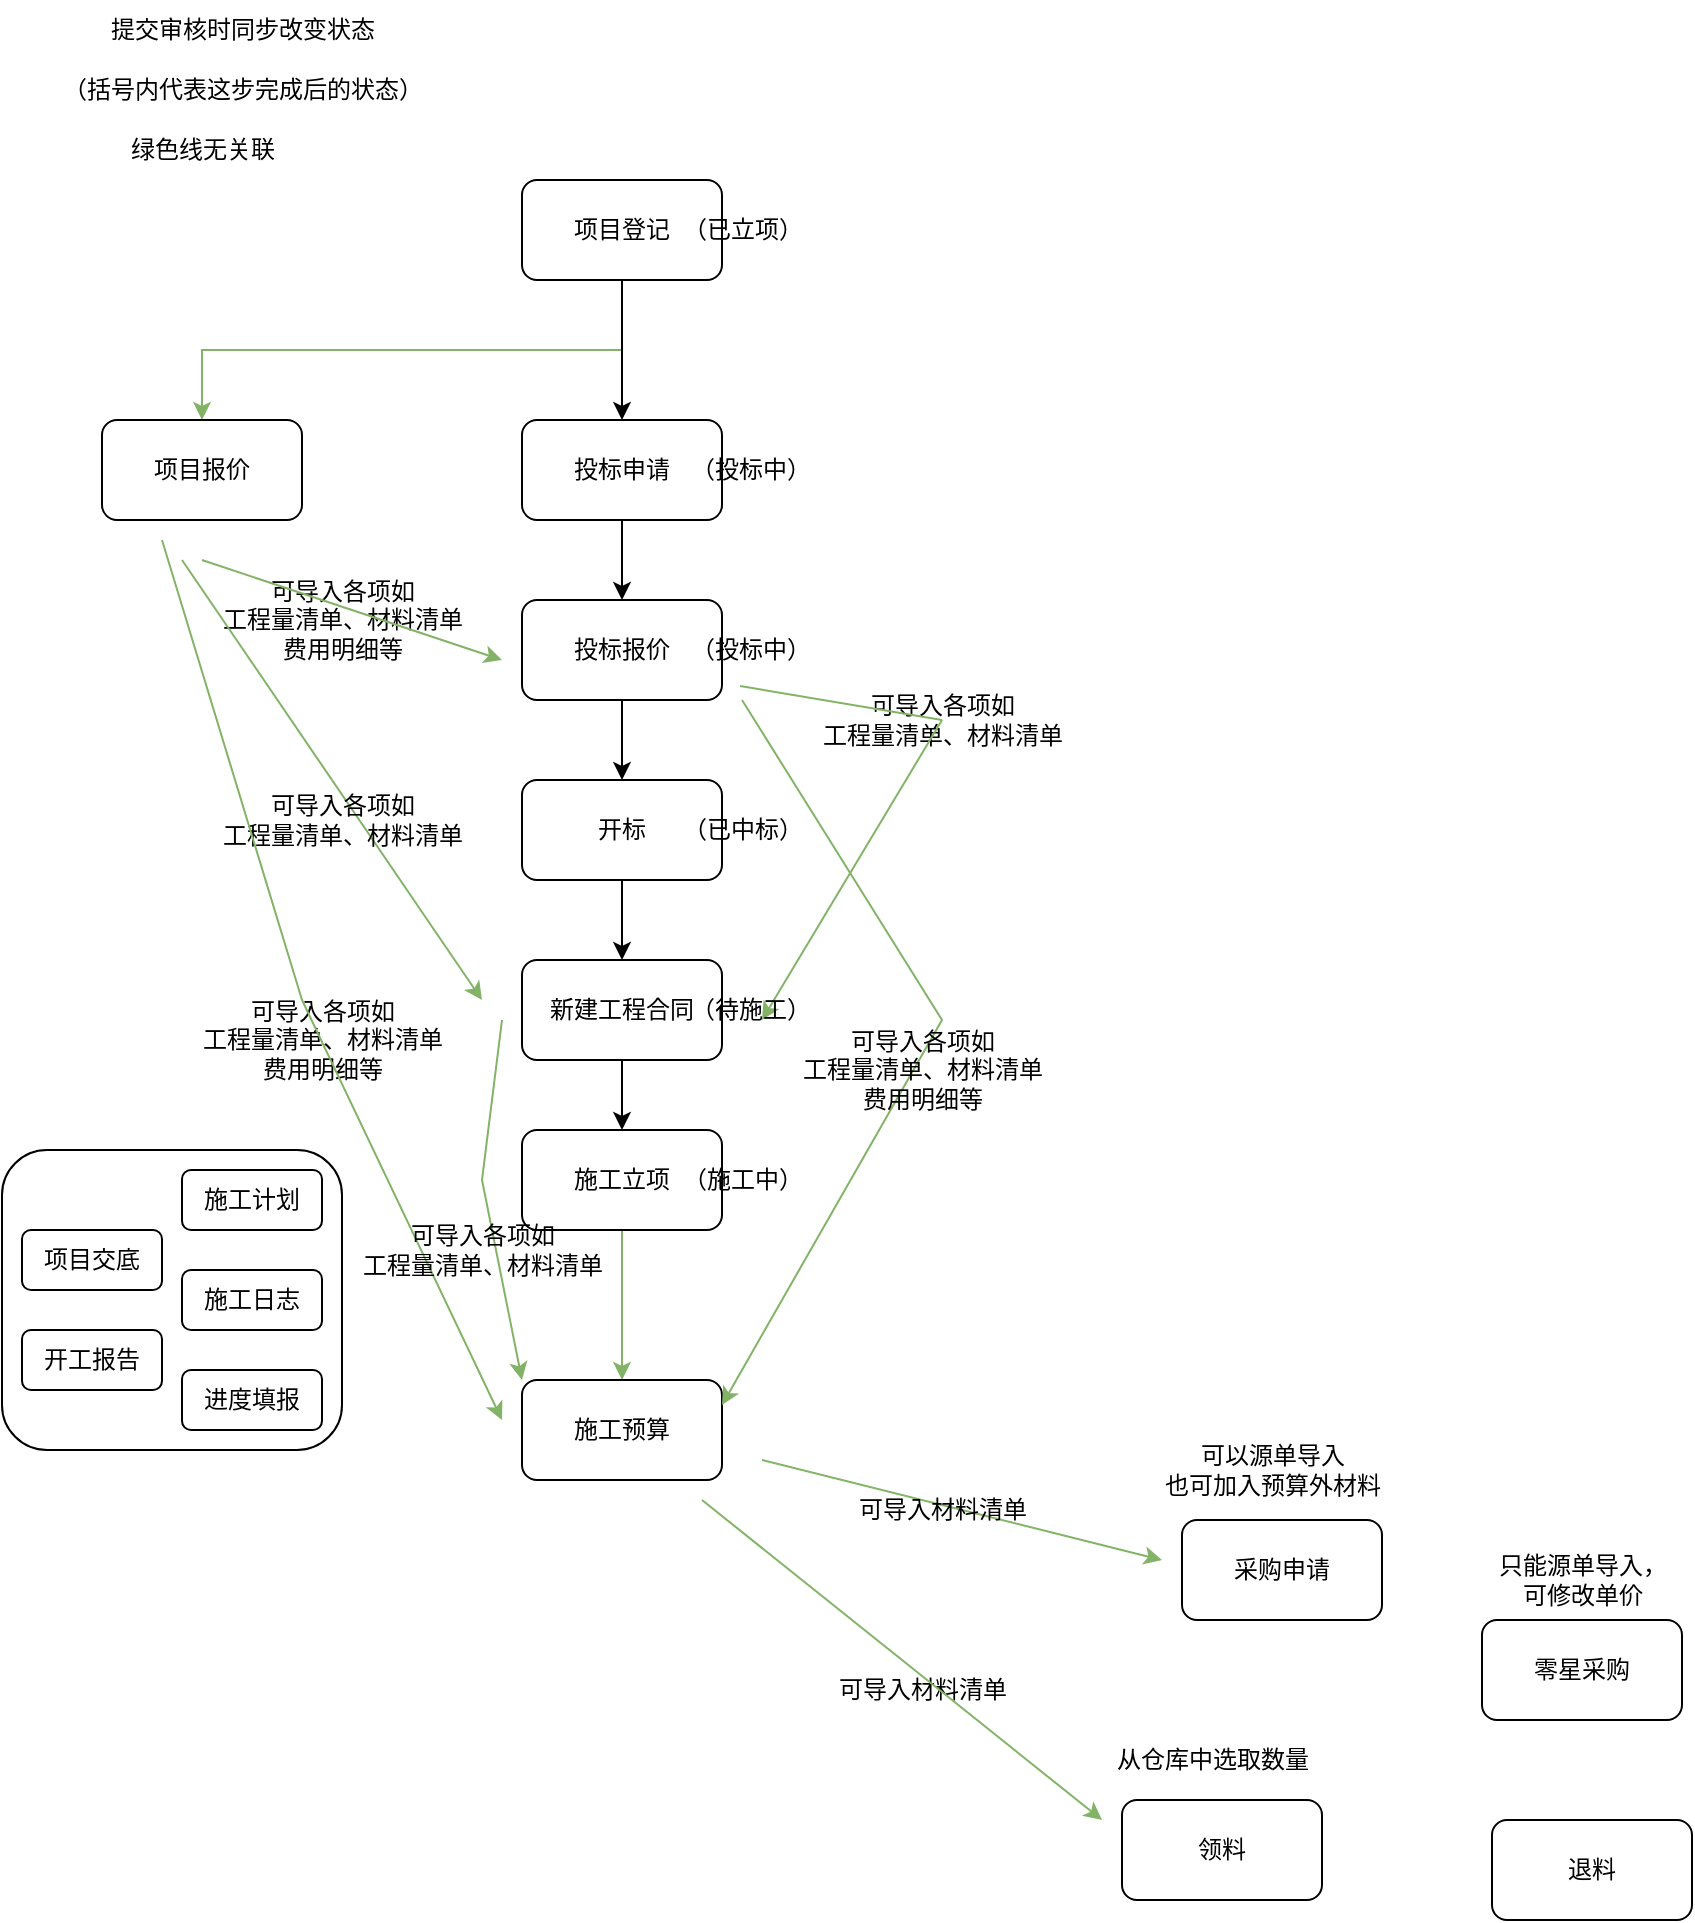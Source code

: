 <mxfile version="21.0.10" type="github">
  <diagram name="第 1 页" id="5OFcyrJHKZd2bGtqm-t-">
    <mxGraphModel dx="1544" dy="929" grid="1" gridSize="10" guides="1" tooltips="1" connect="1" arrows="1" fold="1" page="0" pageScale="1" pageWidth="2339" pageHeight="3300" background="none" math="0" shadow="0">
      <root>
        <mxCell id="0" />
        <mxCell id="1" parent="0" />
        <mxCell id="ODfmBPSqimNJBz5jPGI0-3" style="edgeStyle=orthogonalEdgeStyle;rounded=0;orthogonalLoop=1;jettySize=auto;html=1;exitX=0.5;exitY=1;exitDx=0;exitDy=0;fillColor=#d5e8d4;strokeColor=#82b366;" edge="1" parent="1" source="ODfmBPSqimNJBz5jPGI0-1" target="ODfmBPSqimNJBz5jPGI0-2">
          <mxGeometry relative="1" as="geometry" />
        </mxCell>
        <mxCell id="ODfmBPSqimNJBz5jPGI0-6" style="edgeStyle=orthogonalEdgeStyle;rounded=0;orthogonalLoop=1;jettySize=auto;html=1;" edge="1" parent="1" source="ODfmBPSqimNJBz5jPGI0-1" target="ODfmBPSqimNJBz5jPGI0-5">
          <mxGeometry relative="1" as="geometry" />
        </mxCell>
        <mxCell id="ODfmBPSqimNJBz5jPGI0-1" value="项目登记" style="rounded=1;whiteSpace=wrap;html=1;" vertex="1" parent="1">
          <mxGeometry x="260" y="110" width="100" height="50" as="geometry" />
        </mxCell>
        <mxCell id="ODfmBPSqimNJBz5jPGI0-2" value="项目报价" style="rounded=1;whiteSpace=wrap;html=1;" vertex="1" parent="1">
          <mxGeometry x="50" y="230" width="100" height="50" as="geometry" />
        </mxCell>
        <mxCell id="ODfmBPSqimNJBz5jPGI0-10" style="edgeStyle=orthogonalEdgeStyle;rounded=0;orthogonalLoop=1;jettySize=auto;html=1;entryX=0.5;entryY=0;entryDx=0;entryDy=0;" edge="1" parent="1" source="ODfmBPSqimNJBz5jPGI0-5" target="ODfmBPSqimNJBz5jPGI0-7">
          <mxGeometry relative="1" as="geometry" />
        </mxCell>
        <mxCell id="ODfmBPSqimNJBz5jPGI0-5" value="投标申请" style="rounded=1;whiteSpace=wrap;html=1;" vertex="1" parent="1">
          <mxGeometry x="260" y="230" width="100" height="50" as="geometry" />
        </mxCell>
        <mxCell id="ODfmBPSqimNJBz5jPGI0-12" style="edgeStyle=orthogonalEdgeStyle;rounded=0;orthogonalLoop=1;jettySize=auto;html=1;exitX=0.5;exitY=1;exitDx=0;exitDy=0;entryX=0.5;entryY=0;entryDx=0;entryDy=0;" edge="1" parent="1" source="ODfmBPSqimNJBz5jPGI0-7" target="ODfmBPSqimNJBz5jPGI0-11">
          <mxGeometry relative="1" as="geometry" />
        </mxCell>
        <mxCell id="ODfmBPSqimNJBz5jPGI0-7" value="投标报价" style="rounded=1;whiteSpace=wrap;html=1;" vertex="1" parent="1">
          <mxGeometry x="260" y="320" width="100" height="50" as="geometry" />
        </mxCell>
        <mxCell id="ODfmBPSqimNJBz5jPGI0-9" value="可导入各项如&lt;br&gt;工程量清单、材料清单&lt;br&gt;费用明细等" style="text;html=1;align=center;verticalAlign=middle;resizable=0;points=[];autosize=1;strokeColor=none;fillColor=none;" vertex="1" parent="1">
          <mxGeometry x="100" y="300" width="140" height="60" as="geometry" />
        </mxCell>
        <mxCell id="ODfmBPSqimNJBz5jPGI0-29" style="edgeStyle=orthogonalEdgeStyle;rounded=0;orthogonalLoop=1;jettySize=auto;html=1;exitX=0.5;exitY=1;exitDx=0;exitDy=0;" edge="1" parent="1" source="ODfmBPSqimNJBz5jPGI0-11" target="ODfmBPSqimNJBz5jPGI0-22">
          <mxGeometry relative="1" as="geometry" />
        </mxCell>
        <mxCell id="ODfmBPSqimNJBz5jPGI0-11" value="开标" style="rounded=1;whiteSpace=wrap;html=1;" vertex="1" parent="1">
          <mxGeometry x="260" y="410" width="100" height="50" as="geometry" />
        </mxCell>
        <mxCell id="ODfmBPSqimNJBz5jPGI0-13" value="（已立项）" style="text;html=1;align=center;verticalAlign=middle;resizable=0;points=[];autosize=1;strokeColor=none;fillColor=none;" vertex="1" parent="1">
          <mxGeometry x="330" y="120" width="80" height="30" as="geometry" />
        </mxCell>
        <mxCell id="ODfmBPSqimNJBz5jPGI0-15" value="（投标中）" style="text;html=1;align=center;verticalAlign=middle;resizable=0;points=[];autosize=1;strokeColor=none;fillColor=none;" vertex="1" parent="1">
          <mxGeometry x="334" y="240" width="80" height="30" as="geometry" />
        </mxCell>
        <mxCell id="ODfmBPSqimNJBz5jPGI0-16" value="（投标中）" style="text;html=1;align=center;verticalAlign=middle;resizable=0;points=[];autosize=1;strokeColor=none;fillColor=none;" vertex="1" parent="1">
          <mxGeometry x="334" y="330" width="80" height="30" as="geometry" />
        </mxCell>
        <mxCell id="ODfmBPSqimNJBz5jPGI0-17" value="提交审核时同步改变状态" style="text;html=1;align=center;verticalAlign=middle;resizable=0;points=[];autosize=1;strokeColor=none;fillColor=none;" vertex="1" parent="1">
          <mxGeometry x="40" y="20" width="160" height="30" as="geometry" />
        </mxCell>
        <mxCell id="ODfmBPSqimNJBz5jPGI0-18" value="" style="endArrow=classic;html=1;rounded=0;fillColor=#d5e8d4;strokeColor=#82b366;" edge="1" parent="1">
          <mxGeometry width="50" height="50" relative="1" as="geometry">
            <mxPoint x="100" y="300" as="sourcePoint" />
            <mxPoint x="250" y="350" as="targetPoint" />
          </mxGeometry>
        </mxCell>
        <mxCell id="ODfmBPSqimNJBz5jPGI0-19" value="（已中标）" style="text;html=1;align=center;verticalAlign=middle;resizable=0;points=[];autosize=1;strokeColor=none;fillColor=none;" vertex="1" parent="1">
          <mxGeometry x="330" y="420" width="80" height="30" as="geometry" />
        </mxCell>
        <mxCell id="ODfmBPSqimNJBz5jPGI0-20" value="（括号内代表这步完成后的状态）" style="text;html=1;align=center;verticalAlign=middle;resizable=0;points=[];autosize=1;strokeColor=none;fillColor=none;" vertex="1" parent="1">
          <mxGeometry x="20" y="50" width="200" height="30" as="geometry" />
        </mxCell>
        <mxCell id="ODfmBPSqimNJBz5jPGI0-21" value="绿色线无关联" style="text;html=1;align=center;verticalAlign=middle;resizable=0;points=[];autosize=1;strokeColor=none;fillColor=none;" vertex="1" parent="1">
          <mxGeometry x="50" y="80" width="100" height="30" as="geometry" />
        </mxCell>
        <mxCell id="ODfmBPSqimNJBz5jPGI0-35" style="edgeStyle=orthogonalEdgeStyle;rounded=0;orthogonalLoop=1;jettySize=auto;html=1;exitX=0.5;exitY=1;exitDx=0;exitDy=0;entryX=0.5;entryY=0;entryDx=0;entryDy=0;" edge="1" parent="1" source="ODfmBPSqimNJBz5jPGI0-22" target="ODfmBPSqimNJBz5jPGI0-34">
          <mxGeometry relative="1" as="geometry" />
        </mxCell>
        <mxCell id="ODfmBPSqimNJBz5jPGI0-22" value="新建工程合同" style="rounded=1;whiteSpace=wrap;html=1;" vertex="1" parent="1">
          <mxGeometry x="260" y="500" width="100" height="50" as="geometry" />
        </mxCell>
        <mxCell id="ODfmBPSqimNJBz5jPGI0-23" value="" style="endArrow=classic;html=1;rounded=0;fillColor=#d5e8d4;strokeColor=#82b366;" edge="1" parent="1">
          <mxGeometry width="50" height="50" relative="1" as="geometry">
            <mxPoint x="90" y="300" as="sourcePoint" />
            <mxPoint x="240" y="520" as="targetPoint" />
          </mxGeometry>
        </mxCell>
        <mxCell id="ODfmBPSqimNJBz5jPGI0-27" value="可导入各项如&lt;br&gt;工程量清单、材料清单" style="text;html=1;align=center;verticalAlign=middle;resizable=0;points=[];autosize=1;strokeColor=none;fillColor=none;" vertex="1" parent="1">
          <mxGeometry x="400" y="360" width="140" height="40" as="geometry" />
        </mxCell>
        <mxCell id="ODfmBPSqimNJBz5jPGI0-28" value="" style="endArrow=classic;html=1;rounded=0;fillColor=#d5e8d4;strokeColor=#82b366;" edge="1" parent="1">
          <mxGeometry width="50" height="50" relative="1" as="geometry">
            <mxPoint x="470" y="380" as="sourcePoint" />
            <mxPoint x="380" y="530" as="targetPoint" />
          </mxGeometry>
        </mxCell>
        <mxCell id="ODfmBPSqimNJBz5jPGI0-30" value="可导入各项如&lt;br&gt;工程量清单、材料清单" style="text;html=1;align=center;verticalAlign=middle;resizable=0;points=[];autosize=1;strokeColor=none;fillColor=none;" vertex="1" parent="1">
          <mxGeometry x="100" y="410" width="140" height="40" as="geometry" />
        </mxCell>
        <mxCell id="ODfmBPSqimNJBz5jPGI0-31" value="" style="endArrow=none;html=1;rounded=0;exitX=0.438;exitY=1.1;exitDx=0;exitDy=0;exitPerimeter=0;fillColor=#d5e8d4;strokeColor=#82b366;" edge="1" parent="1" source="ODfmBPSqimNJBz5jPGI0-16">
          <mxGeometry width="50" height="50" relative="1" as="geometry">
            <mxPoint x="390" y="500" as="sourcePoint" />
            <mxPoint x="470" y="380" as="targetPoint" />
          </mxGeometry>
        </mxCell>
        <mxCell id="ODfmBPSqimNJBz5jPGI0-33" value="（待施工）" style="text;html=1;align=center;verticalAlign=middle;resizable=0;points=[];autosize=1;strokeColor=none;fillColor=none;" vertex="1" parent="1">
          <mxGeometry x="334" y="510" width="80" height="30" as="geometry" />
        </mxCell>
        <mxCell id="ODfmBPSqimNJBz5jPGI0-49" style="edgeStyle=orthogonalEdgeStyle;rounded=0;orthogonalLoop=1;jettySize=auto;html=1;entryX=0.5;entryY=0;entryDx=0;entryDy=0;fillColor=#d5e8d4;strokeColor=#82b366;" edge="1" parent="1" source="ODfmBPSqimNJBz5jPGI0-34" target="ODfmBPSqimNJBz5jPGI0-47">
          <mxGeometry relative="1" as="geometry" />
        </mxCell>
        <mxCell id="ODfmBPSqimNJBz5jPGI0-34" value="施工立项" style="rounded=1;whiteSpace=wrap;html=1;" vertex="1" parent="1">
          <mxGeometry x="260" y="585" width="100" height="50" as="geometry" />
        </mxCell>
        <mxCell id="ODfmBPSqimNJBz5jPGI0-36" value="（施工中）" style="text;html=1;align=center;verticalAlign=middle;resizable=0;points=[];autosize=1;strokeColor=none;fillColor=none;" vertex="1" parent="1">
          <mxGeometry x="330" y="595" width="80" height="30" as="geometry" />
        </mxCell>
        <mxCell id="ODfmBPSqimNJBz5jPGI0-43" value="采购申请" style="rounded=1;whiteSpace=wrap;html=1;" vertex="1" parent="1">
          <mxGeometry x="590" y="780" width="100" height="50" as="geometry" />
        </mxCell>
        <mxCell id="ODfmBPSqimNJBz5jPGI0-47" value="施工预算" style="rounded=1;whiteSpace=wrap;html=1;" vertex="1" parent="1">
          <mxGeometry x="260" y="710" width="100" height="50" as="geometry" />
        </mxCell>
        <mxCell id="ODfmBPSqimNJBz5jPGI0-50" value="可导入各项如&lt;br&gt;工程量清单、材料清单&lt;br&gt;费用明细等" style="text;html=1;align=center;verticalAlign=middle;resizable=0;points=[];autosize=1;strokeColor=none;fillColor=none;" vertex="1" parent="1">
          <mxGeometry x="90" y="510" width="140" height="60" as="geometry" />
        </mxCell>
        <mxCell id="ODfmBPSqimNJBz5jPGI0-51" value="" style="endArrow=classic;html=1;rounded=0;fillColor=#d5e8d4;strokeColor=#82b366;" edge="1" parent="1">
          <mxGeometry width="50" height="50" relative="1" as="geometry">
            <mxPoint x="80" y="290" as="sourcePoint" />
            <mxPoint x="250" y="730" as="targetPoint" />
            <Array as="points">
              <mxPoint x="150" y="520" />
            </Array>
          </mxGeometry>
        </mxCell>
        <mxCell id="ODfmBPSqimNJBz5jPGI0-52" value="" style="endArrow=classic;html=1;rounded=0;fillColor=#d5e8d4;strokeColor=#82b366;entryX=1;entryY=0.25;entryDx=0;entryDy=0;" edge="1" parent="1" target="ODfmBPSqimNJBz5jPGI0-47">
          <mxGeometry width="50" height="50" relative="1" as="geometry">
            <mxPoint x="370" y="370" as="sourcePoint" />
            <mxPoint x="370" y="700" as="targetPoint" />
            <Array as="points">
              <mxPoint x="470" y="530" />
            </Array>
          </mxGeometry>
        </mxCell>
        <mxCell id="ODfmBPSqimNJBz5jPGI0-53" value="可导入各项如&lt;br&gt;工程量清单、材料清单&lt;br&gt;费用明细等" style="text;html=1;align=center;verticalAlign=middle;resizable=0;points=[];autosize=1;strokeColor=none;fillColor=none;" vertex="1" parent="1">
          <mxGeometry x="390" y="525" width="140" height="60" as="geometry" />
        </mxCell>
        <mxCell id="ODfmBPSqimNJBz5jPGI0-58" value="" style="endArrow=none;html=1;rounded=0;fillColor=#d5e8d4;strokeColor=#82b366;exitX=0;exitY=0;exitDx=0;exitDy=0;endFill=0;startArrow=classic;startFill=1;" edge="1" parent="1" source="ODfmBPSqimNJBz5jPGI0-47">
          <mxGeometry width="50" height="50" relative="1" as="geometry">
            <mxPoint x="250" y="670" as="sourcePoint" />
            <mxPoint x="250" y="530" as="targetPoint" />
            <Array as="points">
              <mxPoint x="240" y="610" />
            </Array>
          </mxGeometry>
        </mxCell>
        <mxCell id="ODfmBPSqimNJBz5jPGI0-59" value="可导入各项如&lt;br&gt;工程量清单、材料清单" style="text;html=1;align=center;verticalAlign=middle;resizable=0;points=[];autosize=1;strokeColor=none;fillColor=none;" vertex="1" parent="1">
          <mxGeometry x="170" y="625" width="140" height="40" as="geometry" />
        </mxCell>
        <mxCell id="ODfmBPSqimNJBz5jPGI0-65" value="" style="endArrow=classic;html=1;rounded=0;fillColor=#d5e8d4;strokeColor=#82b366;" edge="1" parent="1">
          <mxGeometry width="50" height="50" relative="1" as="geometry">
            <mxPoint x="380" y="750" as="sourcePoint" />
            <mxPoint x="580" y="800" as="targetPoint" />
          </mxGeometry>
        </mxCell>
        <mxCell id="ODfmBPSqimNJBz5jPGI0-66" value="可导入材料清单&lt;br&gt;" style="text;html=1;align=center;verticalAlign=middle;resizable=0;points=[];autosize=1;strokeColor=none;fillColor=none;" vertex="1" parent="1">
          <mxGeometry x="415" y="760" width="110" height="30" as="geometry" />
        </mxCell>
        <mxCell id="ODfmBPSqimNJBz5jPGI0-70" value="零星采购" style="rounded=1;whiteSpace=wrap;html=1;" vertex="1" parent="1">
          <mxGeometry x="740" y="830" width="100" height="50" as="geometry" />
        </mxCell>
        <mxCell id="ODfmBPSqimNJBz5jPGI0-73" value="" style="rounded=1;whiteSpace=wrap;html=1;" vertex="1" parent="1">
          <mxGeometry y="595" width="170" height="150" as="geometry" />
        </mxCell>
        <mxCell id="ODfmBPSqimNJBz5jPGI0-74" value="项目交底" style="rounded=1;whiteSpace=wrap;html=1;" vertex="1" parent="1">
          <mxGeometry x="10" y="635" width="70" height="30" as="geometry" />
        </mxCell>
        <mxCell id="ODfmBPSqimNJBz5jPGI0-75" value="开工报告" style="rounded=1;whiteSpace=wrap;html=1;" vertex="1" parent="1">
          <mxGeometry x="10" y="685" width="70" height="30" as="geometry" />
        </mxCell>
        <mxCell id="ODfmBPSqimNJBz5jPGI0-76" value="施工计划" style="rounded=1;whiteSpace=wrap;html=1;" vertex="1" parent="1">
          <mxGeometry x="90" y="605" width="70" height="30" as="geometry" />
        </mxCell>
        <mxCell id="ODfmBPSqimNJBz5jPGI0-77" value="施工日志" style="rounded=1;whiteSpace=wrap;html=1;" vertex="1" parent="1">
          <mxGeometry x="90" y="655" width="70" height="30" as="geometry" />
        </mxCell>
        <mxCell id="ODfmBPSqimNJBz5jPGI0-78" value="进度填报" style="rounded=1;whiteSpace=wrap;html=1;" vertex="1" parent="1">
          <mxGeometry x="90" y="705" width="70" height="30" as="geometry" />
        </mxCell>
        <mxCell id="ODfmBPSqimNJBz5jPGI0-79" value="可以源单导入&lt;br&gt;也可加入预算外材料" style="text;html=1;align=center;verticalAlign=middle;resizable=0;points=[];autosize=1;strokeColor=none;fillColor=none;" vertex="1" parent="1">
          <mxGeometry x="570" y="735" width="130" height="40" as="geometry" />
        </mxCell>
        <mxCell id="ODfmBPSqimNJBz5jPGI0-81" value="只能源单导入，&lt;br&gt;可修改单价" style="text;html=1;align=center;verticalAlign=middle;resizable=0;points=[];autosize=1;strokeColor=none;fillColor=none;" vertex="1" parent="1">
          <mxGeometry x="735" y="790" width="110" height="40" as="geometry" />
        </mxCell>
        <mxCell id="ODfmBPSqimNJBz5jPGI0-83" value="领料" style="rounded=1;whiteSpace=wrap;html=1;" vertex="1" parent="1">
          <mxGeometry x="560" y="920" width="100" height="50" as="geometry" />
        </mxCell>
        <mxCell id="ODfmBPSqimNJBz5jPGI0-84" value="退料" style="rounded=1;whiteSpace=wrap;html=1;" vertex="1" parent="1">
          <mxGeometry x="745" y="930" width="100" height="50" as="geometry" />
        </mxCell>
        <mxCell id="ODfmBPSqimNJBz5jPGI0-86" value="可导入材料清单&lt;br&gt;" style="text;html=1;align=center;verticalAlign=middle;resizable=0;points=[];autosize=1;strokeColor=none;fillColor=none;" vertex="1" parent="1">
          <mxGeometry x="405" y="850" width="110" height="30" as="geometry" />
        </mxCell>
        <mxCell id="ODfmBPSqimNJBz5jPGI0-87" value="" style="endArrow=classic;html=1;rounded=0;fillColor=#d5e8d4;strokeColor=#82b366;" edge="1" parent="1">
          <mxGeometry width="50" height="50" relative="1" as="geometry">
            <mxPoint x="350" y="770" as="sourcePoint" />
            <mxPoint x="550" y="930" as="targetPoint" />
          </mxGeometry>
        </mxCell>
        <mxCell id="ODfmBPSqimNJBz5jPGI0-88" value="从仓库中选取数量" style="text;html=1;align=center;verticalAlign=middle;resizable=0;points=[];autosize=1;strokeColor=none;fillColor=none;" vertex="1" parent="1">
          <mxGeometry x="545" y="885" width="120" height="30" as="geometry" />
        </mxCell>
      </root>
    </mxGraphModel>
  </diagram>
</mxfile>
